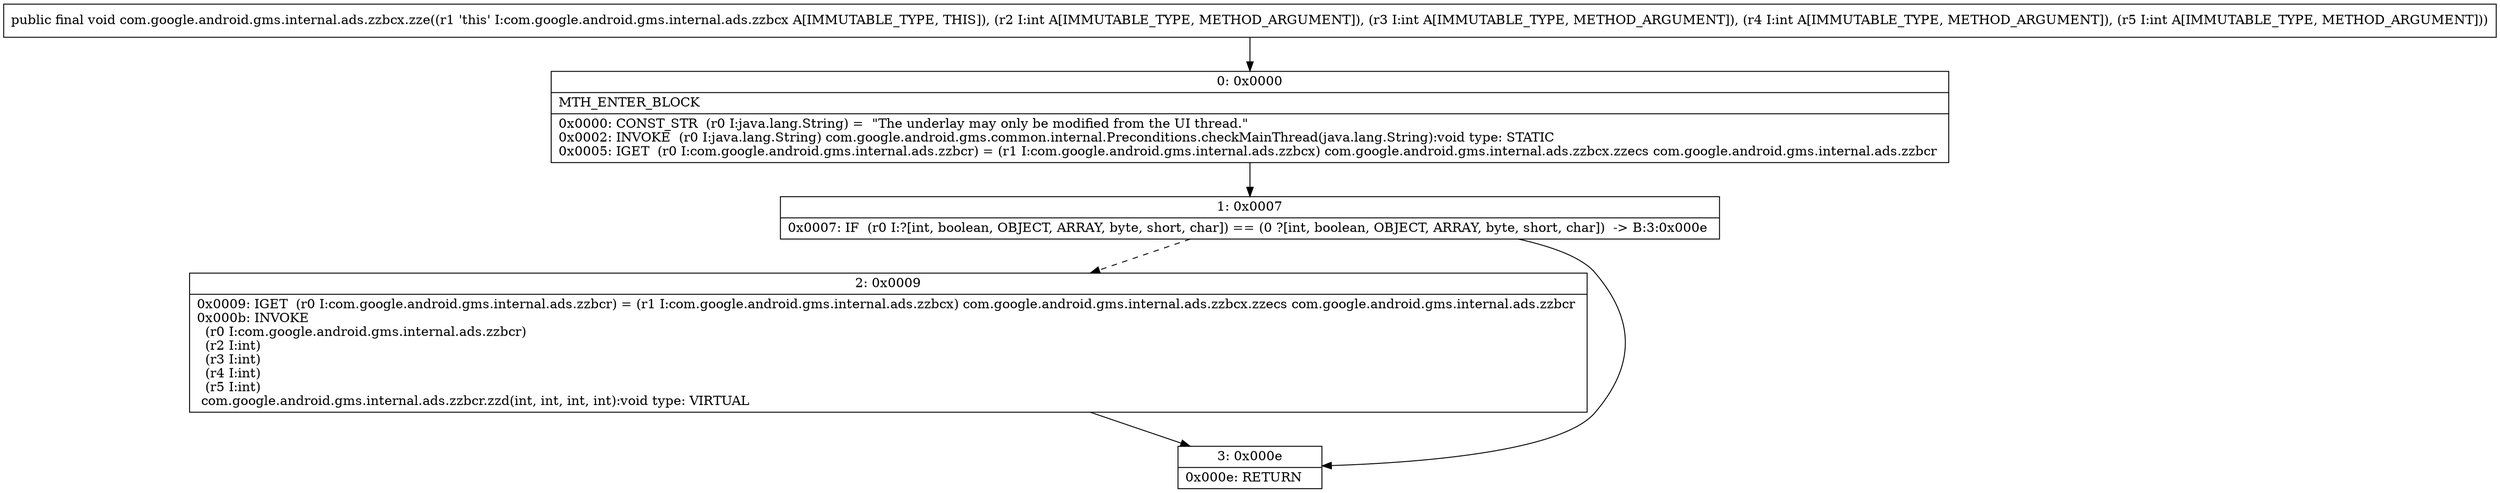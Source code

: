 digraph "CFG forcom.google.android.gms.internal.ads.zzbcx.zze(IIII)V" {
Node_0 [shape=record,label="{0\:\ 0x0000|MTH_ENTER_BLOCK\l|0x0000: CONST_STR  (r0 I:java.lang.String) =  \"The underlay may only be modified from the UI thread.\" \l0x0002: INVOKE  (r0 I:java.lang.String) com.google.android.gms.common.internal.Preconditions.checkMainThread(java.lang.String):void type: STATIC \l0x0005: IGET  (r0 I:com.google.android.gms.internal.ads.zzbcr) = (r1 I:com.google.android.gms.internal.ads.zzbcx) com.google.android.gms.internal.ads.zzbcx.zzecs com.google.android.gms.internal.ads.zzbcr \l}"];
Node_1 [shape=record,label="{1\:\ 0x0007|0x0007: IF  (r0 I:?[int, boolean, OBJECT, ARRAY, byte, short, char]) == (0 ?[int, boolean, OBJECT, ARRAY, byte, short, char])  \-\> B:3:0x000e \l}"];
Node_2 [shape=record,label="{2\:\ 0x0009|0x0009: IGET  (r0 I:com.google.android.gms.internal.ads.zzbcr) = (r1 I:com.google.android.gms.internal.ads.zzbcx) com.google.android.gms.internal.ads.zzbcx.zzecs com.google.android.gms.internal.ads.zzbcr \l0x000b: INVOKE  \l  (r0 I:com.google.android.gms.internal.ads.zzbcr)\l  (r2 I:int)\l  (r3 I:int)\l  (r4 I:int)\l  (r5 I:int)\l com.google.android.gms.internal.ads.zzbcr.zzd(int, int, int, int):void type: VIRTUAL \l}"];
Node_3 [shape=record,label="{3\:\ 0x000e|0x000e: RETURN   \l}"];
MethodNode[shape=record,label="{public final void com.google.android.gms.internal.ads.zzbcx.zze((r1 'this' I:com.google.android.gms.internal.ads.zzbcx A[IMMUTABLE_TYPE, THIS]), (r2 I:int A[IMMUTABLE_TYPE, METHOD_ARGUMENT]), (r3 I:int A[IMMUTABLE_TYPE, METHOD_ARGUMENT]), (r4 I:int A[IMMUTABLE_TYPE, METHOD_ARGUMENT]), (r5 I:int A[IMMUTABLE_TYPE, METHOD_ARGUMENT])) }"];
MethodNode -> Node_0;
Node_0 -> Node_1;
Node_1 -> Node_2[style=dashed];
Node_1 -> Node_3;
Node_2 -> Node_3;
}


